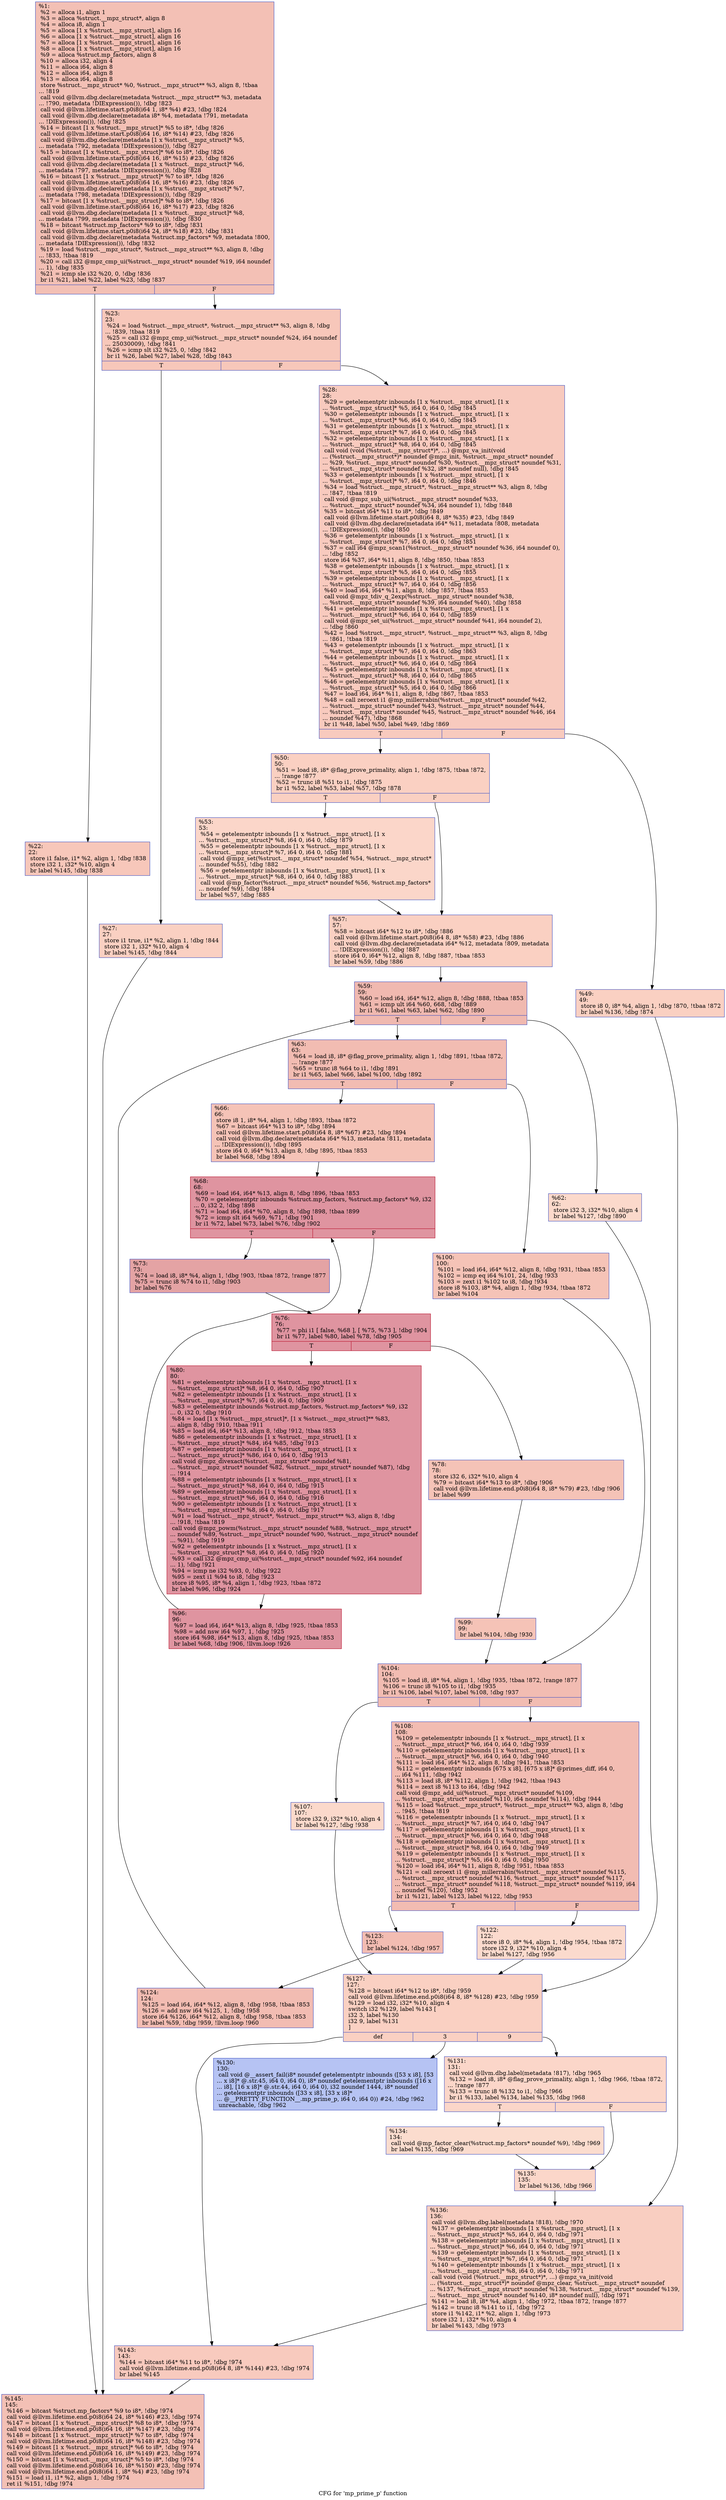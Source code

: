 digraph "CFG for 'mp_prime_p' function" {
	label="CFG for 'mp_prime_p' function";

	Node0x195db90 [shape=record,color="#3d50c3ff", style=filled, fillcolor="#e5705870",label="{%1:\l  %2 = alloca i1, align 1\l  %3 = alloca %struct.__mpz_struct*, align 8\l  %4 = alloca i8, align 1\l  %5 = alloca [1 x %struct.__mpz_struct], align 16\l  %6 = alloca [1 x %struct.__mpz_struct], align 16\l  %7 = alloca [1 x %struct.__mpz_struct], align 16\l  %8 = alloca [1 x %struct.__mpz_struct], align 16\l  %9 = alloca %struct.mp_factors, align 8\l  %10 = alloca i32, align 4\l  %11 = alloca i64, align 8\l  %12 = alloca i64, align 8\l  %13 = alloca i64, align 8\l  store %struct.__mpz_struct* %0, %struct.__mpz_struct** %3, align 8, !tbaa\l... !819\l  call void @llvm.dbg.declare(metadata %struct.__mpz_struct** %3, metadata\l... !790, metadata !DIExpression()), !dbg !823\l  call void @llvm.lifetime.start.p0i8(i64 1, i8* %4) #23, !dbg !824\l  call void @llvm.dbg.declare(metadata i8* %4, metadata !791, metadata\l... !DIExpression()), !dbg !825\l  %14 = bitcast [1 x %struct.__mpz_struct]* %5 to i8*, !dbg !826\l  call void @llvm.lifetime.start.p0i8(i64 16, i8* %14) #23, !dbg !826\l  call void @llvm.dbg.declare(metadata [1 x %struct.__mpz_struct]* %5,\l... metadata !792, metadata !DIExpression()), !dbg !827\l  %15 = bitcast [1 x %struct.__mpz_struct]* %6 to i8*, !dbg !826\l  call void @llvm.lifetime.start.p0i8(i64 16, i8* %15) #23, !dbg !826\l  call void @llvm.dbg.declare(metadata [1 x %struct.__mpz_struct]* %6,\l... metadata !797, metadata !DIExpression()), !dbg !828\l  %16 = bitcast [1 x %struct.__mpz_struct]* %7 to i8*, !dbg !826\l  call void @llvm.lifetime.start.p0i8(i64 16, i8* %16) #23, !dbg !826\l  call void @llvm.dbg.declare(metadata [1 x %struct.__mpz_struct]* %7,\l... metadata !798, metadata !DIExpression()), !dbg !829\l  %17 = bitcast [1 x %struct.__mpz_struct]* %8 to i8*, !dbg !826\l  call void @llvm.lifetime.start.p0i8(i64 16, i8* %17) #23, !dbg !826\l  call void @llvm.dbg.declare(metadata [1 x %struct.__mpz_struct]* %8,\l... metadata !799, metadata !DIExpression()), !dbg !830\l  %18 = bitcast %struct.mp_factors* %9 to i8*, !dbg !831\l  call void @llvm.lifetime.start.p0i8(i64 24, i8* %18) #23, !dbg !831\l  call void @llvm.dbg.declare(metadata %struct.mp_factors* %9, metadata !800,\l... metadata !DIExpression()), !dbg !832\l  %19 = load %struct.__mpz_struct*, %struct.__mpz_struct** %3, align 8, !dbg\l... !833, !tbaa !819\l  %20 = call i32 @mpz_cmp_ui(%struct.__mpz_struct* noundef %19, i64 noundef\l... 1), !dbg !835\l  %21 = icmp sle i32 %20, 0, !dbg !836\l  br i1 %21, label %22, label %23, !dbg !837\l|{<s0>T|<s1>F}}"];
	Node0x195db90:s0 -> Node0x195dc20;
	Node0x195db90:s1 -> Node0x195dc70;
	Node0x195dc20 [shape=record,color="#3d50c3ff", style=filled, fillcolor="#ec7f6370",label="{%22:\l22:                                               \l  store i1 false, i1* %2, align 1, !dbg !838\l  store i32 1, i32* %10, align 4\l  br label %145, !dbg !838\l}"];
	Node0x195dc20 -> Node0x195e670;
	Node0x195dc70 [shape=record,color="#3d50c3ff", style=filled, fillcolor="#ec7f6370",label="{%23:\l23:                                               \l  %24 = load %struct.__mpz_struct*, %struct.__mpz_struct** %3, align 8, !dbg\l... !839, !tbaa !819\l  %25 = call i32 @mpz_cmp_ui(%struct.__mpz_struct* noundef %24, i64 noundef\l... 25030009), !dbg !841\l  %26 = icmp slt i32 %25, 0, !dbg !842\l  br i1 %26, label %27, label %28, !dbg !843\l|{<s0>T|<s1>F}}"];
	Node0x195dc70:s0 -> Node0x195dcc0;
	Node0x195dc70:s1 -> Node0x195dd10;
	Node0x195dcc0 [shape=record,color="#3d50c3ff", style=filled, fillcolor="#f3947570",label="{%27:\l27:                                               \l  store i1 true, i1* %2, align 1, !dbg !844\l  store i32 1, i32* %10, align 4\l  br label %145, !dbg !844\l}"];
	Node0x195dcc0 -> Node0x195e670;
	Node0x195dd10 [shape=record,color="#3d50c3ff", style=filled, fillcolor="#ef886b70",label="{%28:\l28:                                               \l  %29 = getelementptr inbounds [1 x %struct.__mpz_struct], [1 x\l... %struct.__mpz_struct]* %5, i64 0, i64 0, !dbg !845\l  %30 = getelementptr inbounds [1 x %struct.__mpz_struct], [1 x\l... %struct.__mpz_struct]* %6, i64 0, i64 0, !dbg !845\l  %31 = getelementptr inbounds [1 x %struct.__mpz_struct], [1 x\l... %struct.__mpz_struct]* %7, i64 0, i64 0, !dbg !845\l  %32 = getelementptr inbounds [1 x %struct.__mpz_struct], [1 x\l... %struct.__mpz_struct]* %8, i64 0, i64 0, !dbg !845\l  call void (void (%struct.__mpz_struct*)*, ...) @mpz_va_init(void\l... (%struct.__mpz_struct*)* noundef @mpz_init, %struct.__mpz_struct* noundef\l... %29, %struct.__mpz_struct* noundef %30, %struct.__mpz_struct* noundef %31,\l... %struct.__mpz_struct* noundef %32, i8* noundef null), !dbg !845\l  %33 = getelementptr inbounds [1 x %struct.__mpz_struct], [1 x\l... %struct.__mpz_struct]* %7, i64 0, i64 0, !dbg !846\l  %34 = load %struct.__mpz_struct*, %struct.__mpz_struct** %3, align 8, !dbg\l... !847, !tbaa !819\l  call void @mpz_sub_ui(%struct.__mpz_struct* noundef %33,\l... %struct.__mpz_struct* noundef %34, i64 noundef 1), !dbg !848\l  %35 = bitcast i64* %11 to i8*, !dbg !849\l  call void @llvm.lifetime.start.p0i8(i64 8, i8* %35) #23, !dbg !849\l  call void @llvm.dbg.declare(metadata i64* %11, metadata !808, metadata\l... !DIExpression()), !dbg !850\l  %36 = getelementptr inbounds [1 x %struct.__mpz_struct], [1 x\l... %struct.__mpz_struct]* %7, i64 0, i64 0, !dbg !851\l  %37 = call i64 @mpz_scan1(%struct.__mpz_struct* noundef %36, i64 noundef 0),\l... !dbg !852\l  store i64 %37, i64* %11, align 8, !dbg !850, !tbaa !853\l  %38 = getelementptr inbounds [1 x %struct.__mpz_struct], [1 x\l... %struct.__mpz_struct]* %5, i64 0, i64 0, !dbg !855\l  %39 = getelementptr inbounds [1 x %struct.__mpz_struct], [1 x\l... %struct.__mpz_struct]* %7, i64 0, i64 0, !dbg !856\l  %40 = load i64, i64* %11, align 8, !dbg !857, !tbaa !853\l  call void @mpz_tdiv_q_2exp(%struct.__mpz_struct* noundef %38,\l... %struct.__mpz_struct* noundef %39, i64 noundef %40), !dbg !858\l  %41 = getelementptr inbounds [1 x %struct.__mpz_struct], [1 x\l... %struct.__mpz_struct]* %6, i64 0, i64 0, !dbg !859\l  call void @mpz_set_ui(%struct.__mpz_struct* noundef %41, i64 noundef 2),\l... !dbg !860\l  %42 = load %struct.__mpz_struct*, %struct.__mpz_struct** %3, align 8, !dbg\l... !861, !tbaa !819\l  %43 = getelementptr inbounds [1 x %struct.__mpz_struct], [1 x\l... %struct.__mpz_struct]* %7, i64 0, i64 0, !dbg !863\l  %44 = getelementptr inbounds [1 x %struct.__mpz_struct], [1 x\l... %struct.__mpz_struct]* %6, i64 0, i64 0, !dbg !864\l  %45 = getelementptr inbounds [1 x %struct.__mpz_struct], [1 x\l... %struct.__mpz_struct]* %8, i64 0, i64 0, !dbg !865\l  %46 = getelementptr inbounds [1 x %struct.__mpz_struct], [1 x\l... %struct.__mpz_struct]* %5, i64 0, i64 0, !dbg !866\l  %47 = load i64, i64* %11, align 8, !dbg !867, !tbaa !853\l  %48 = call zeroext i1 @mp_millerrabin(%struct.__mpz_struct* noundef %42,\l... %struct.__mpz_struct* noundef %43, %struct.__mpz_struct* noundef %44,\l... %struct.__mpz_struct* noundef %45, %struct.__mpz_struct* noundef %46, i64\l... noundef %47), !dbg !868\l  br i1 %48, label %50, label %49, !dbg !869\l|{<s0>T|<s1>F}}"];
	Node0x195dd10:s0 -> Node0x195ddb0;
	Node0x195dd10:s1 -> Node0x195dd60;
	Node0x195dd60 [shape=record,color="#3d50c3ff", style=filled, fillcolor="#f3947570",label="{%49:\l49:                                               \l  store i8 0, i8* %4, align 1, !dbg !870, !tbaa !872\l  br label %136, !dbg !874\l}"];
	Node0x195dd60 -> Node0x195e5d0;
	Node0x195ddb0 [shape=record,color="#3d50c3ff", style=filled, fillcolor="#f3947570",label="{%50:\l50:                                               \l  %51 = load i8, i8* @flag_prove_primality, align 1, !dbg !875, !tbaa !872,\l... !range !877\l  %52 = trunc i8 %51 to i1, !dbg !875\l  br i1 %52, label %53, label %57, !dbg !878\l|{<s0>T|<s1>F}}"];
	Node0x195ddb0:s0 -> Node0x195de00;
	Node0x195ddb0:s1 -> Node0x195de50;
	Node0x195de00 [shape=record,color="#3d50c3ff", style=filled, fillcolor="#f6a38570",label="{%53:\l53:                                               \l  %54 = getelementptr inbounds [1 x %struct.__mpz_struct], [1 x\l... %struct.__mpz_struct]* %8, i64 0, i64 0, !dbg !879\l  %55 = getelementptr inbounds [1 x %struct.__mpz_struct], [1 x\l... %struct.__mpz_struct]* %7, i64 0, i64 0, !dbg !881\l  call void @mpz_set(%struct.__mpz_struct* noundef %54, %struct.__mpz_struct*\l... noundef %55), !dbg !882\l  %56 = getelementptr inbounds [1 x %struct.__mpz_struct], [1 x\l... %struct.__mpz_struct]* %8, i64 0, i64 0, !dbg !883\l  call void @mp_factor(%struct.__mpz_struct* noundef %56, %struct.mp_factors*\l... noundef %9), !dbg !884\l  br label %57, !dbg !885\l}"];
	Node0x195de00 -> Node0x195de50;
	Node0x195de50 [shape=record,color="#3d50c3ff", style=filled, fillcolor="#f3947570",label="{%57:\l57:                                               \l  %58 = bitcast i64* %12 to i8*, !dbg !886\l  call void @llvm.lifetime.start.p0i8(i64 8, i8* %58) #23, !dbg !886\l  call void @llvm.dbg.declare(metadata i64* %12, metadata !809, metadata\l... !DIExpression()), !dbg !887\l  store i64 0, i64* %12, align 8, !dbg !887, !tbaa !853\l  br label %59, !dbg !886\l}"];
	Node0x195de50 -> Node0x195dea0;
	Node0x195dea0 [shape=record,color="#3d50c3ff", style=filled, fillcolor="#de614d70",label="{%59:\l59:                                               \l  %60 = load i64, i64* %12, align 8, !dbg !888, !tbaa !853\l  %61 = icmp ult i64 %60, 668, !dbg !889\l  br i1 %61, label %63, label %62, !dbg !890\l|{<s0>T|<s1>F}}"];
	Node0x195dea0:s0 -> Node0x195df40;
	Node0x195dea0:s1 -> Node0x195def0;
	Node0x195def0 [shape=record,color="#3d50c3ff", style=filled, fillcolor="#f7a88970",label="{%62:\l62:                                               \l  store i32 3, i32* %10, align 4\l  br label %127, !dbg !890\l}"];
	Node0x195def0 -> Node0x195e440;
	Node0x195df40 [shape=record,color="#3d50c3ff", style=filled, fillcolor="#e1675170",label="{%63:\l63:                                               \l  %64 = load i8, i8* @flag_prove_primality, align 1, !dbg !891, !tbaa !872,\l... !range !877\l  %65 = trunc i8 %64 to i1, !dbg !891\l  br i1 %65, label %66, label %100, !dbg !892\l|{<s0>T|<s1>F}}"];
	Node0x195df40:s0 -> Node0x195df90;
	Node0x195df40:s1 -> Node0x195e210;
	Node0x195df90 [shape=record,color="#3d50c3ff", style=filled, fillcolor="#e8765c70",label="{%66:\l66:                                               \l  store i8 1, i8* %4, align 1, !dbg !893, !tbaa !872\l  %67 = bitcast i64* %13 to i8*, !dbg !894\l  call void @llvm.lifetime.start.p0i8(i64 8, i8* %67) #23, !dbg !894\l  call void @llvm.dbg.declare(metadata i64* %13, metadata !811, metadata\l... !DIExpression()), !dbg !895\l  store i64 0, i64* %13, align 8, !dbg !895, !tbaa !853\l  br label %68, !dbg !894\l}"];
	Node0x195df90 -> Node0x195dfe0;
	Node0x195dfe0 [shape=record,color="#b70d28ff", style=filled, fillcolor="#b70d2870",label="{%68:\l68:                                               \l  %69 = load i64, i64* %13, align 8, !dbg !896, !tbaa !853\l  %70 = getelementptr inbounds %struct.mp_factors, %struct.mp_factors* %9, i32\l... 0, i32 2, !dbg !898\l  %71 = load i64, i64* %70, align 8, !dbg !898, !tbaa !899\l  %72 = icmp slt i64 %69, %71, !dbg !901\l  br i1 %72, label %73, label %76, !dbg !902\l|{<s0>T|<s1>F}}"];
	Node0x195dfe0:s0 -> Node0x195e030;
	Node0x195dfe0:s1 -> Node0x195e080;
	Node0x195e030 [shape=record,color="#3d50c3ff", style=filled, fillcolor="#c32e3170",label="{%73:\l73:                                               \l  %74 = load i8, i8* %4, align 1, !dbg !903, !tbaa !872, !range !877\l  %75 = trunc i8 %74 to i1, !dbg !903\l  br label %76\l}"];
	Node0x195e030 -> Node0x195e080;
	Node0x195e080 [shape=record,color="#b70d28ff", style=filled, fillcolor="#b70d2870",label="{%76:\l76:                                               \l  %77 = phi i1 [ false, %68 ], [ %75, %73 ], !dbg !904\l  br i1 %77, label %80, label %78, !dbg !905\l|{<s0>T|<s1>F}}"];
	Node0x195e080:s0 -> Node0x195e120;
	Node0x195e080:s1 -> Node0x195e0d0;
	Node0x195e0d0 [shape=record,color="#3d50c3ff", style=filled, fillcolor="#e8765c70",label="{%78:\l78:                                               \l  store i32 6, i32* %10, align 4\l  %79 = bitcast i64* %13 to i8*, !dbg !906\l  call void @llvm.lifetime.end.p0i8(i64 8, i8* %79) #23, !dbg !906\l  br label %99\l}"];
	Node0x195e0d0 -> Node0x195e1c0;
	Node0x195e120 [shape=record,color="#b70d28ff", style=filled, fillcolor="#b70d2870",label="{%80:\l80:                                               \l  %81 = getelementptr inbounds [1 x %struct.__mpz_struct], [1 x\l... %struct.__mpz_struct]* %8, i64 0, i64 0, !dbg !907\l  %82 = getelementptr inbounds [1 x %struct.__mpz_struct], [1 x\l... %struct.__mpz_struct]* %7, i64 0, i64 0, !dbg !909\l  %83 = getelementptr inbounds %struct.mp_factors, %struct.mp_factors* %9, i32\l... 0, i32 0, !dbg !910\l  %84 = load [1 x %struct.__mpz_struct]*, [1 x %struct.__mpz_struct]** %83,\l... align 8, !dbg !910, !tbaa !911\l  %85 = load i64, i64* %13, align 8, !dbg !912, !tbaa !853\l  %86 = getelementptr inbounds [1 x %struct.__mpz_struct], [1 x\l... %struct.__mpz_struct]* %84, i64 %85, !dbg !913\l  %87 = getelementptr inbounds [1 x %struct.__mpz_struct], [1 x\l... %struct.__mpz_struct]* %86, i64 0, i64 0, !dbg !913\l  call void @mpz_divexact(%struct.__mpz_struct* noundef %81,\l... %struct.__mpz_struct* noundef %82, %struct.__mpz_struct* noundef %87), !dbg\l... !914\l  %88 = getelementptr inbounds [1 x %struct.__mpz_struct], [1 x\l... %struct.__mpz_struct]* %8, i64 0, i64 0, !dbg !915\l  %89 = getelementptr inbounds [1 x %struct.__mpz_struct], [1 x\l... %struct.__mpz_struct]* %6, i64 0, i64 0, !dbg !916\l  %90 = getelementptr inbounds [1 x %struct.__mpz_struct], [1 x\l... %struct.__mpz_struct]* %8, i64 0, i64 0, !dbg !917\l  %91 = load %struct.__mpz_struct*, %struct.__mpz_struct** %3, align 8, !dbg\l... !918, !tbaa !819\l  call void @mpz_powm(%struct.__mpz_struct* noundef %88, %struct.__mpz_struct*\l... noundef %89, %struct.__mpz_struct* noundef %90, %struct.__mpz_struct* noundef\l... %91), !dbg !919\l  %92 = getelementptr inbounds [1 x %struct.__mpz_struct], [1 x\l... %struct.__mpz_struct]* %8, i64 0, i64 0, !dbg !920\l  %93 = call i32 @mpz_cmp_ui(%struct.__mpz_struct* noundef %92, i64 noundef\l... 1), !dbg !921\l  %94 = icmp ne i32 %93, 0, !dbg !922\l  %95 = zext i1 %94 to i8, !dbg !923\l  store i8 %95, i8* %4, align 1, !dbg !923, !tbaa !872\l  br label %96, !dbg !924\l}"];
	Node0x195e120 -> Node0x195e170;
	Node0x195e170 [shape=record,color="#b70d28ff", style=filled, fillcolor="#b70d2870",label="{%96:\l96:                                               \l  %97 = load i64, i64* %13, align 8, !dbg !925, !tbaa !853\l  %98 = add nsw i64 %97, 1, !dbg !925\l  store i64 %98, i64* %13, align 8, !dbg !925, !tbaa !853\l  br label %68, !dbg !906, !llvm.loop !926\l}"];
	Node0x195e170 -> Node0x195dfe0;
	Node0x195e1c0 [shape=record,color="#3d50c3ff", style=filled, fillcolor="#e8765c70",label="{%99:\l99:                                               \l  br label %104, !dbg !930\l}"];
	Node0x195e1c0 -> Node0x195e260;
	Node0x195e210 [shape=record,color="#3d50c3ff", style=filled, fillcolor="#e8765c70",label="{%100:\l100:                                              \l  %101 = load i64, i64* %12, align 8, !dbg !931, !tbaa !853\l  %102 = icmp eq i64 %101, 24, !dbg !933\l  %103 = zext i1 %102 to i8, !dbg !934\l  store i8 %103, i8* %4, align 1, !dbg !934, !tbaa !872\l  br label %104\l}"];
	Node0x195e210 -> Node0x195e260;
	Node0x195e260 [shape=record,color="#3d50c3ff", style=filled, fillcolor="#e1675170",label="{%104:\l104:                                              \l  %105 = load i8, i8* %4, align 1, !dbg !935, !tbaa !872, !range !877\l  %106 = trunc i8 %105 to i1, !dbg !935\l  br i1 %106, label %107, label %108, !dbg !937\l|{<s0>T|<s1>F}}"];
	Node0x195e260:s0 -> Node0x195e2b0;
	Node0x195e260:s1 -> Node0x195e300;
	Node0x195e2b0 [shape=record,color="#3d50c3ff", style=filled, fillcolor="#f7a88970",label="{%107:\l107:                                              \l  store i32 9, i32* %10, align 4\l  br label %127, !dbg !938\l}"];
	Node0x195e2b0 -> Node0x195e440;
	Node0x195e300 [shape=record,color="#3d50c3ff", style=filled, fillcolor="#e1675170",label="{%108:\l108:                                              \l  %109 = getelementptr inbounds [1 x %struct.__mpz_struct], [1 x\l... %struct.__mpz_struct]* %6, i64 0, i64 0, !dbg !939\l  %110 = getelementptr inbounds [1 x %struct.__mpz_struct], [1 x\l... %struct.__mpz_struct]* %6, i64 0, i64 0, !dbg !940\l  %111 = load i64, i64* %12, align 8, !dbg !941, !tbaa !853\l  %112 = getelementptr inbounds [675 x i8], [675 x i8]* @primes_diff, i64 0,\l... i64 %111, !dbg !942\l  %113 = load i8, i8* %112, align 1, !dbg !942, !tbaa !943\l  %114 = zext i8 %113 to i64, !dbg !942\l  call void @mpz_add_ui(%struct.__mpz_struct* noundef %109,\l... %struct.__mpz_struct* noundef %110, i64 noundef %114), !dbg !944\l  %115 = load %struct.__mpz_struct*, %struct.__mpz_struct** %3, align 8, !dbg\l... !945, !tbaa !819\l  %116 = getelementptr inbounds [1 x %struct.__mpz_struct], [1 x\l... %struct.__mpz_struct]* %7, i64 0, i64 0, !dbg !947\l  %117 = getelementptr inbounds [1 x %struct.__mpz_struct], [1 x\l... %struct.__mpz_struct]* %6, i64 0, i64 0, !dbg !948\l  %118 = getelementptr inbounds [1 x %struct.__mpz_struct], [1 x\l... %struct.__mpz_struct]* %8, i64 0, i64 0, !dbg !949\l  %119 = getelementptr inbounds [1 x %struct.__mpz_struct], [1 x\l... %struct.__mpz_struct]* %5, i64 0, i64 0, !dbg !950\l  %120 = load i64, i64* %11, align 8, !dbg !951, !tbaa !853\l  %121 = call zeroext i1 @mp_millerrabin(%struct.__mpz_struct* noundef %115,\l... %struct.__mpz_struct* noundef %116, %struct.__mpz_struct* noundef %117,\l... %struct.__mpz_struct* noundef %118, %struct.__mpz_struct* noundef %119, i64\l... noundef %120), !dbg !952\l  br i1 %121, label %123, label %122, !dbg !953\l|{<s0>T|<s1>F}}"];
	Node0x195e300:s0 -> Node0x195e3a0;
	Node0x195e300:s1 -> Node0x195e350;
	Node0x195e350 [shape=record,color="#3d50c3ff", style=filled, fillcolor="#f7ac8e70",label="{%122:\l122:                                              \l  store i8 0, i8* %4, align 1, !dbg !954, !tbaa !872\l  store i32 9, i32* %10, align 4\l  br label %127, !dbg !956\l}"];
	Node0x195e350 -> Node0x195e440;
	Node0x195e3a0 [shape=record,color="#3d50c3ff", style=filled, fillcolor="#e1675170",label="{%123:\l123:                                              \l  br label %124, !dbg !957\l}"];
	Node0x195e3a0 -> Node0x195e3f0;
	Node0x195e3f0 [shape=record,color="#3d50c3ff", style=filled, fillcolor="#e1675170",label="{%124:\l124:                                              \l  %125 = load i64, i64* %12, align 8, !dbg !958, !tbaa !853\l  %126 = add nsw i64 %125, 1, !dbg !958\l  store i64 %126, i64* %12, align 8, !dbg !958, !tbaa !853\l  br label %59, !dbg !959, !llvm.loop !960\l}"];
	Node0x195e3f0 -> Node0x195dea0;
	Node0x195e440 [shape=record,color="#3d50c3ff", style=filled, fillcolor="#f3947570",label="{%127:\l127:                                              \l  %128 = bitcast i64* %12 to i8*, !dbg !959\l  call void @llvm.lifetime.end.p0i8(i64 8, i8* %128) #23, !dbg !959\l  %129 = load i32, i32* %10, align 4\l  switch i32 %129, label %143 [\l    i32 3, label %130\l    i32 9, label %131\l  ]\l|{<s0>def|<s1>3|<s2>9}}"];
	Node0x195e440:s0 -> Node0x195e620;
	Node0x195e440:s1 -> Node0x195e490;
	Node0x195e440:s2 -> Node0x195e4e0;
	Node0x195e490 [shape=record,color="#3d50c3ff", style=filled, fillcolor="#5977e370",label="{%130:\l130:                                              \l  call void @__assert_fail(i8* noundef getelementptr inbounds ([53 x i8], [53\l... x i8]* @.str.45, i64 0, i64 0), i8* noundef getelementptr inbounds ([16 x\l... i8], [16 x i8]* @.str.44, i64 0, i64 0), i32 noundef 1444, i8* noundef\l... getelementptr inbounds ([33 x i8], [33 x i8]*\l... @__PRETTY_FUNCTION__.mp_prime_p, i64 0, i64 0)) #24, !dbg !962\l  unreachable, !dbg !962\l}"];
	Node0x195e4e0 [shape=record,color="#3d50c3ff", style=filled, fillcolor="#f6a38570",label="{%131:\l131:                                              \l  call void @llvm.dbg.label(metadata !817), !dbg !965\l  %132 = load i8, i8* @flag_prove_primality, align 1, !dbg !966, !tbaa !872,\l... !range !877\l  %133 = trunc i8 %132 to i1, !dbg !966\l  br i1 %133, label %134, label %135, !dbg !968\l|{<s0>T|<s1>F}}"];
	Node0x195e4e0:s0 -> Node0x195e530;
	Node0x195e4e0:s1 -> Node0x195e580;
	Node0x195e530 [shape=record,color="#3d50c3ff", style=filled, fillcolor="#f7af9170",label="{%134:\l134:                                              \l  call void @mp_factor_clear(%struct.mp_factors* noundef %9), !dbg !969\l  br label %135, !dbg !969\l}"];
	Node0x195e530 -> Node0x195e580;
	Node0x195e580 [shape=record,color="#3d50c3ff", style=filled, fillcolor="#f6a38570",label="{%135:\l135:                                              \l  br label %136, !dbg !966\l}"];
	Node0x195e580 -> Node0x195e5d0;
	Node0x195e5d0 [shape=record,color="#3d50c3ff", style=filled, fillcolor="#f2907270",label="{%136:\l136:                                              \l  call void @llvm.dbg.label(metadata !818), !dbg !970\l  %137 = getelementptr inbounds [1 x %struct.__mpz_struct], [1 x\l... %struct.__mpz_struct]* %5, i64 0, i64 0, !dbg !971\l  %138 = getelementptr inbounds [1 x %struct.__mpz_struct], [1 x\l... %struct.__mpz_struct]* %6, i64 0, i64 0, !dbg !971\l  %139 = getelementptr inbounds [1 x %struct.__mpz_struct], [1 x\l... %struct.__mpz_struct]* %7, i64 0, i64 0, !dbg !971\l  %140 = getelementptr inbounds [1 x %struct.__mpz_struct], [1 x\l... %struct.__mpz_struct]* %8, i64 0, i64 0, !dbg !971\l  call void (void (%struct.__mpz_struct*)*, ...) @mpz_va_init(void\l... (%struct.__mpz_struct*)* noundef @mpz_clear, %struct.__mpz_struct* noundef\l... %137, %struct.__mpz_struct* noundef %138, %struct.__mpz_struct* noundef %139,\l... %struct.__mpz_struct* noundef %140, i8* noundef null), !dbg !971\l  %141 = load i8, i8* %4, align 1, !dbg !972, !tbaa !872, !range !877\l  %142 = trunc i8 %141 to i1, !dbg !972\l  store i1 %142, i1* %2, align 1, !dbg !973\l  store i32 1, i32* %10, align 4\l  br label %143, !dbg !973\l}"];
	Node0x195e5d0 -> Node0x195e620;
	Node0x195e620 [shape=record,color="#3d50c3ff", style=filled, fillcolor="#ef886b70",label="{%143:\l143:                                              \l  %144 = bitcast i64* %11 to i8*, !dbg !974\l  call void @llvm.lifetime.end.p0i8(i64 8, i8* %144) #23, !dbg !974\l  br label %145\l}"];
	Node0x195e620 -> Node0x195e670;
	Node0x195e670 [shape=record,color="#3d50c3ff", style=filled, fillcolor="#e5705870",label="{%145:\l145:                                              \l  %146 = bitcast %struct.mp_factors* %9 to i8*, !dbg !974\l  call void @llvm.lifetime.end.p0i8(i64 24, i8* %146) #23, !dbg !974\l  %147 = bitcast [1 x %struct.__mpz_struct]* %8 to i8*, !dbg !974\l  call void @llvm.lifetime.end.p0i8(i64 16, i8* %147) #23, !dbg !974\l  %148 = bitcast [1 x %struct.__mpz_struct]* %7 to i8*, !dbg !974\l  call void @llvm.lifetime.end.p0i8(i64 16, i8* %148) #23, !dbg !974\l  %149 = bitcast [1 x %struct.__mpz_struct]* %6 to i8*, !dbg !974\l  call void @llvm.lifetime.end.p0i8(i64 16, i8* %149) #23, !dbg !974\l  %150 = bitcast [1 x %struct.__mpz_struct]* %5 to i8*, !dbg !974\l  call void @llvm.lifetime.end.p0i8(i64 16, i8* %150) #23, !dbg !974\l  call void @llvm.lifetime.end.p0i8(i64 1, i8* %4) #23, !dbg !974\l  %151 = load i1, i1* %2, align 1, !dbg !974\l  ret i1 %151, !dbg !974\l}"];
}
